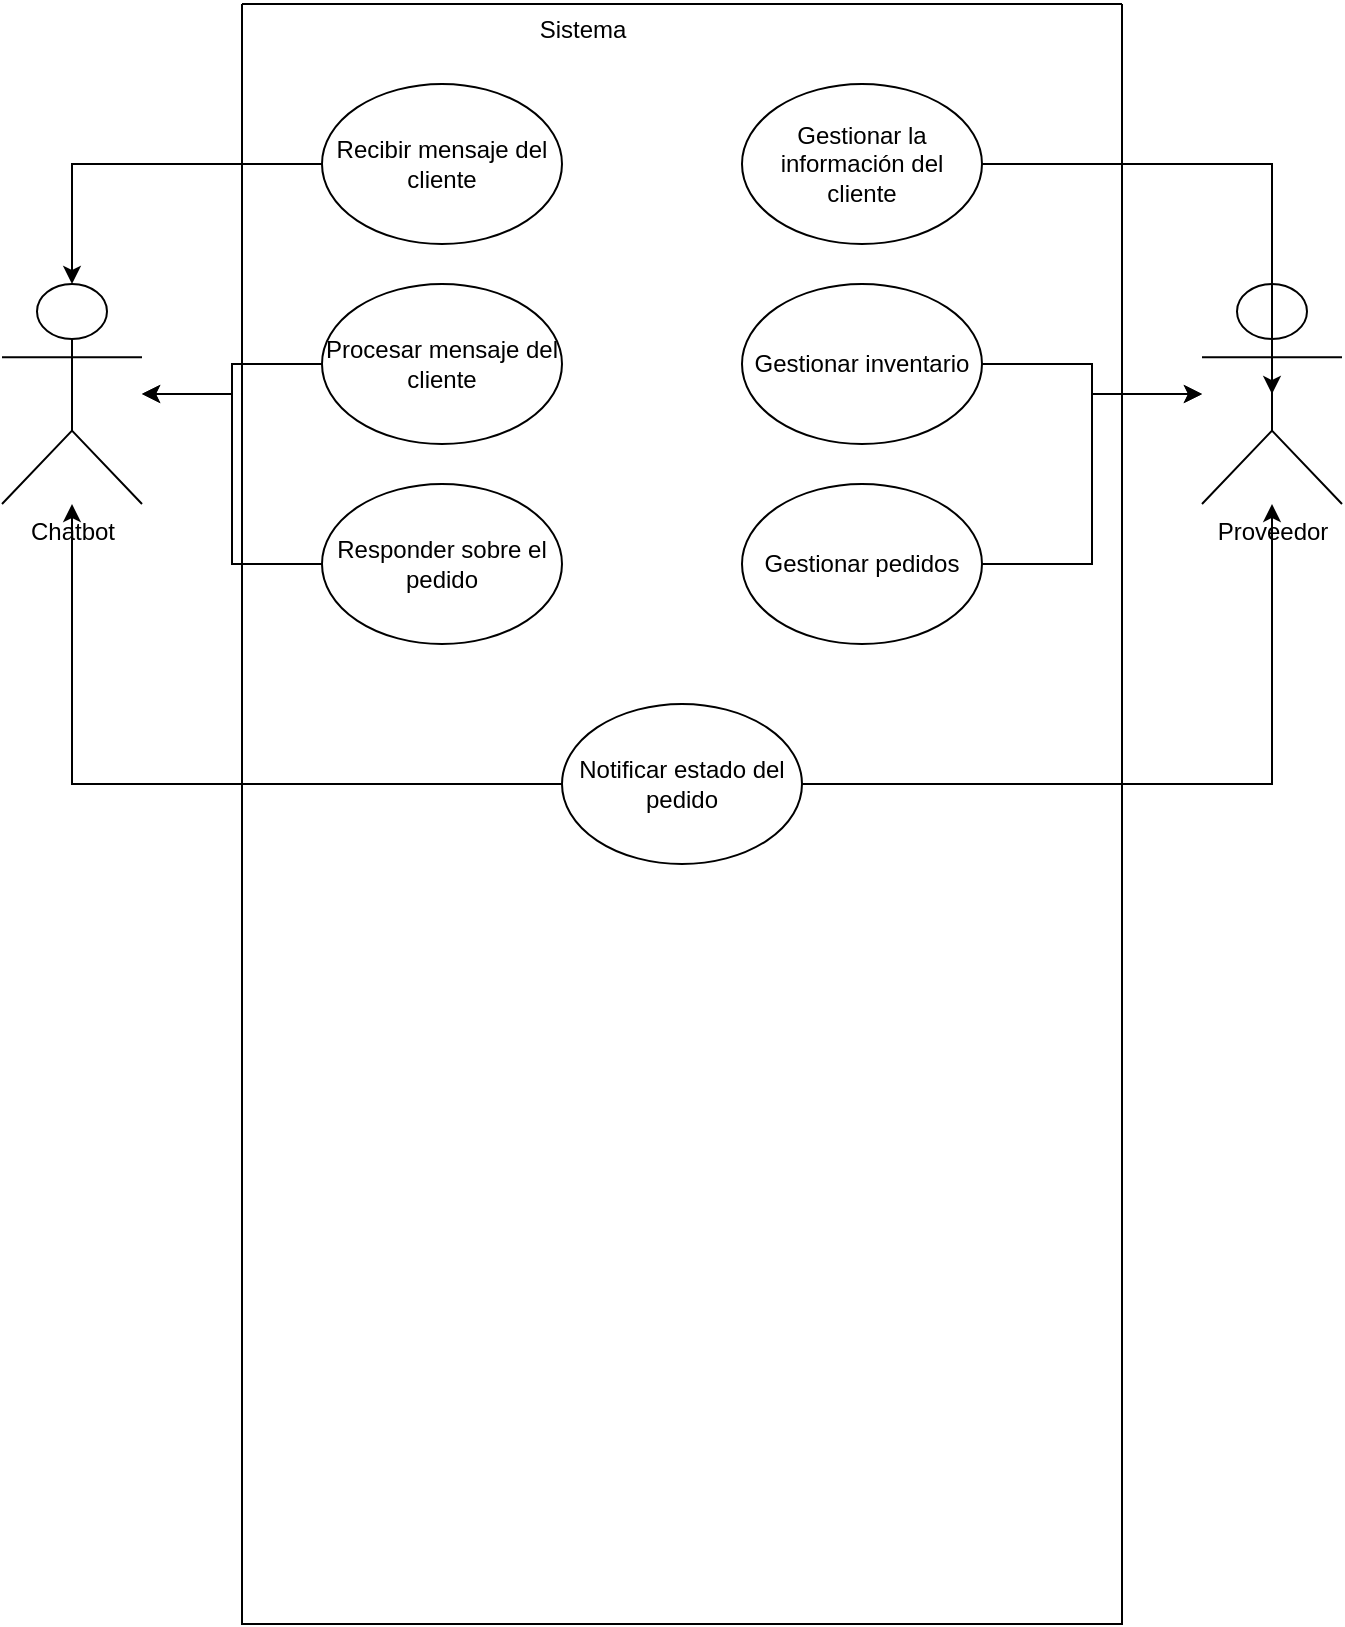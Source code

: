 <mxfile version="26.0.11">
  <diagram name="Página-1" id="6Feb6tpkg-8TTyg7rBsF">
    <mxGraphModel dx="1493" dy="568" grid="1" gridSize="10" guides="1" tooltips="1" connect="1" arrows="1" fold="1" page="1" pageScale="1" pageWidth="850" pageHeight="1100" math="0" shadow="0">
      <root>
        <mxCell id="0" />
        <mxCell id="1" parent="0" />
        <mxCell id="8rJpzttrHmDqdOd8nLPm-1" value="Chatbot&lt;div&gt;&lt;br&gt;&lt;/div&gt;" style="shape=umlActor;verticalLabelPosition=bottom;verticalAlign=top;html=1;outlineConnect=0;" parent="1" vertex="1">
          <mxGeometry x="40" y="180" width="70" height="110" as="geometry" />
        </mxCell>
        <mxCell id="8mrNhViEipLa-DvtODnK-4" value="" style="swimlane;startSize=0;" vertex="1" parent="1">
          <mxGeometry x="160" y="40" width="440" height="810" as="geometry" />
        </mxCell>
        <mxCell id="8mrNhViEipLa-DvtODnK-5" value="Recibir mensaje del cliente" style="ellipse;whiteSpace=wrap;html=1;" vertex="1" parent="8mrNhViEipLa-DvtODnK-4">
          <mxGeometry x="40" y="40" width="120" height="80" as="geometry" />
        </mxCell>
        <mxCell id="8mrNhViEipLa-DvtODnK-6" value="Procesar mensaje del cliente" style="ellipse;whiteSpace=wrap;html=1;" vertex="1" parent="8mrNhViEipLa-DvtODnK-4">
          <mxGeometry x="40" y="140" width="120" height="80" as="geometry" />
        </mxCell>
        <mxCell id="8mrNhViEipLa-DvtODnK-7" value="Responder sobre el pedido" style="ellipse;whiteSpace=wrap;html=1;" vertex="1" parent="8mrNhViEipLa-DvtODnK-4">
          <mxGeometry x="40" y="240" width="120" height="80" as="geometry" />
        </mxCell>
        <mxCell id="8mrNhViEipLa-DvtODnK-8" value="Gestionar la información del cliente" style="ellipse;whiteSpace=wrap;html=1;" vertex="1" parent="8mrNhViEipLa-DvtODnK-4">
          <mxGeometry x="250" y="40" width="120" height="80" as="geometry" />
        </mxCell>
        <mxCell id="8mrNhViEipLa-DvtODnK-9" value="Notificar estado del pedido" style="ellipse;whiteSpace=wrap;html=1;" vertex="1" parent="8mrNhViEipLa-DvtODnK-4">
          <mxGeometry x="160" y="350" width="120" height="80" as="geometry" />
        </mxCell>
        <mxCell id="8mrNhViEipLa-DvtODnK-10" value="Gestionar inventario" style="ellipse;whiteSpace=wrap;html=1;" vertex="1" parent="8mrNhViEipLa-DvtODnK-4">
          <mxGeometry x="250" y="140" width="120" height="80" as="geometry" />
        </mxCell>
        <mxCell id="8mrNhViEipLa-DvtODnK-11" value="Gestionar pedidos" style="ellipse;whiteSpace=wrap;html=1;" vertex="1" parent="8mrNhViEipLa-DvtODnK-4">
          <mxGeometry x="250" y="240" width="120" height="80" as="geometry" />
        </mxCell>
        <mxCell id="8mrNhViEipLa-DvtODnK-13" value="Proveedor&lt;div&gt;&lt;br&gt;&lt;/div&gt;" style="shape=umlActor;verticalLabelPosition=bottom;verticalAlign=top;html=1;outlineConnect=0;" vertex="1" parent="1">
          <mxGeometry x="640" y="180" width="70" height="110" as="geometry" />
        </mxCell>
        <mxCell id="8mrNhViEipLa-DvtODnK-14" style="edgeStyle=orthogonalEdgeStyle;rounded=0;orthogonalLoop=1;jettySize=auto;html=1;exitX=0;exitY=0.5;exitDx=0;exitDy=0;" edge="1" parent="1" source="8mrNhViEipLa-DvtODnK-5" target="8rJpzttrHmDqdOd8nLPm-1">
          <mxGeometry relative="1" as="geometry" />
        </mxCell>
        <mxCell id="8mrNhViEipLa-DvtODnK-15" style="edgeStyle=orthogonalEdgeStyle;rounded=0;orthogonalLoop=1;jettySize=auto;html=1;exitX=0;exitY=0.5;exitDx=0;exitDy=0;" edge="1" parent="1" source="8mrNhViEipLa-DvtODnK-6" target="8rJpzttrHmDqdOd8nLPm-1">
          <mxGeometry relative="1" as="geometry" />
        </mxCell>
        <mxCell id="8mrNhViEipLa-DvtODnK-16" style="edgeStyle=orthogonalEdgeStyle;rounded=0;orthogonalLoop=1;jettySize=auto;html=1;exitX=0;exitY=0.5;exitDx=0;exitDy=0;" edge="1" parent="1" source="8mrNhViEipLa-DvtODnK-7" target="8rJpzttrHmDqdOd8nLPm-1">
          <mxGeometry relative="1" as="geometry" />
        </mxCell>
        <mxCell id="8mrNhViEipLa-DvtODnK-17" style="edgeStyle=orthogonalEdgeStyle;rounded=0;orthogonalLoop=1;jettySize=auto;html=1;exitX=0;exitY=0.5;exitDx=0;exitDy=0;" edge="1" parent="1" source="8mrNhViEipLa-DvtODnK-9" target="8rJpzttrHmDqdOd8nLPm-1">
          <mxGeometry relative="1" as="geometry" />
        </mxCell>
        <mxCell id="8mrNhViEipLa-DvtODnK-18" style="edgeStyle=orthogonalEdgeStyle;rounded=0;orthogonalLoop=1;jettySize=auto;html=1;exitX=1;exitY=0.5;exitDx=0;exitDy=0;" edge="1" parent="1" source="8mrNhViEipLa-DvtODnK-9" target="8mrNhViEipLa-DvtODnK-13">
          <mxGeometry relative="1" as="geometry" />
        </mxCell>
        <mxCell id="8mrNhViEipLa-DvtODnK-20" style="edgeStyle=orthogonalEdgeStyle;rounded=0;orthogonalLoop=1;jettySize=auto;html=1;exitX=1;exitY=0.5;exitDx=0;exitDy=0;" edge="1" parent="1" source="8mrNhViEipLa-DvtODnK-10" target="8mrNhViEipLa-DvtODnK-13">
          <mxGeometry relative="1" as="geometry" />
        </mxCell>
        <mxCell id="8mrNhViEipLa-DvtODnK-22" style="edgeStyle=orthogonalEdgeStyle;rounded=0;orthogonalLoop=1;jettySize=auto;html=1;exitX=1;exitY=0.5;exitDx=0;exitDy=0;" edge="1" parent="1" source="8mrNhViEipLa-DvtODnK-11" target="8mrNhViEipLa-DvtODnK-13">
          <mxGeometry relative="1" as="geometry" />
        </mxCell>
        <mxCell id="8mrNhViEipLa-DvtODnK-23" style="edgeStyle=orthogonalEdgeStyle;rounded=0;orthogonalLoop=1;jettySize=auto;html=1;exitX=1;exitY=0.5;exitDx=0;exitDy=0;entryX=0.5;entryY=0.5;entryDx=0;entryDy=0;entryPerimeter=0;" edge="1" parent="1" source="8mrNhViEipLa-DvtODnK-8" target="8mrNhViEipLa-DvtODnK-13">
          <mxGeometry relative="1" as="geometry" />
        </mxCell>
        <mxCell id="8mrNhViEipLa-DvtODnK-26" value="Sistema" style="text;html=1;align=center;verticalAlign=middle;resizable=0;points=[];autosize=1;strokeColor=none;fillColor=none;" vertex="1" parent="1">
          <mxGeometry x="295" y="38" width="70" height="30" as="geometry" />
        </mxCell>
      </root>
    </mxGraphModel>
  </diagram>
</mxfile>

